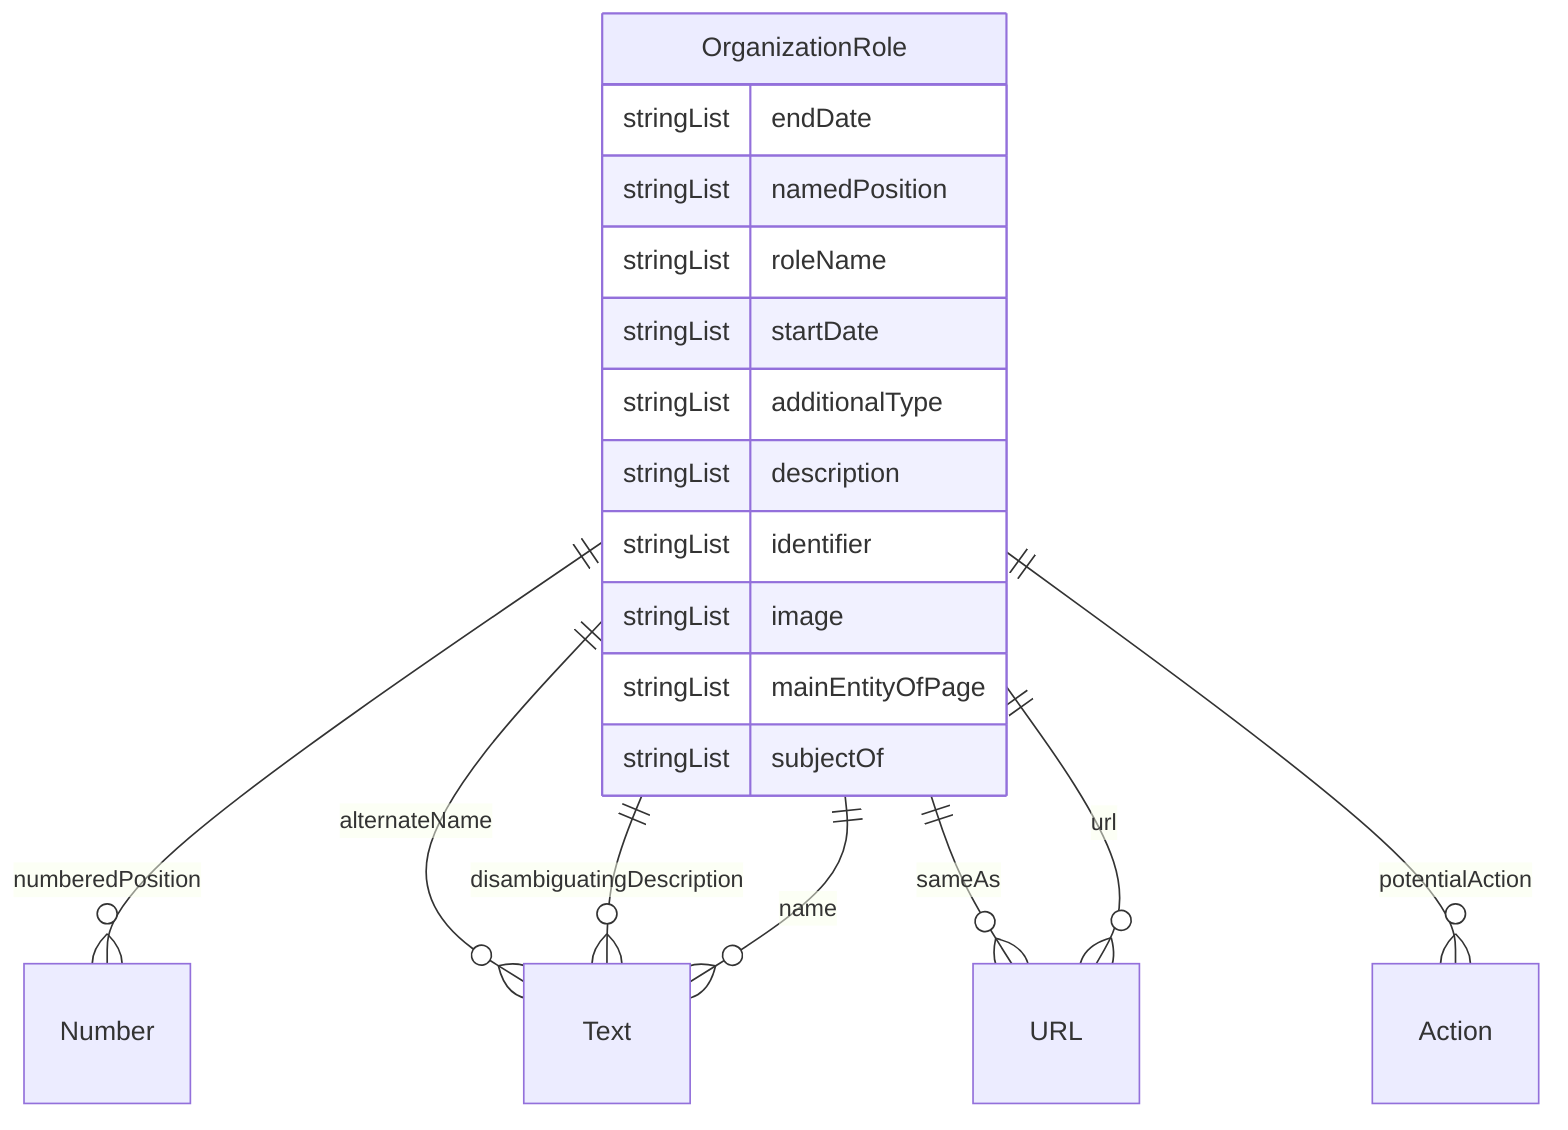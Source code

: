 erDiagram
OrganizationRole {
    stringList endDate  
    stringList namedPosition  
    stringList roleName  
    stringList startDate  
    stringList additionalType  
    stringList description  
    stringList identifier  
    stringList image  
    stringList mainEntityOfPage  
    stringList subjectOf  
}

OrganizationRole ||--}o Number : "numberedPosition"
OrganizationRole ||--}o Text : "alternateName"
OrganizationRole ||--}o Text : "disambiguatingDescription"
OrganizationRole ||--}o Text : "name"
OrganizationRole ||--}o URL : "sameAs"
OrganizationRole ||--}o Action : "potentialAction"
OrganizationRole ||--}o URL : "url"